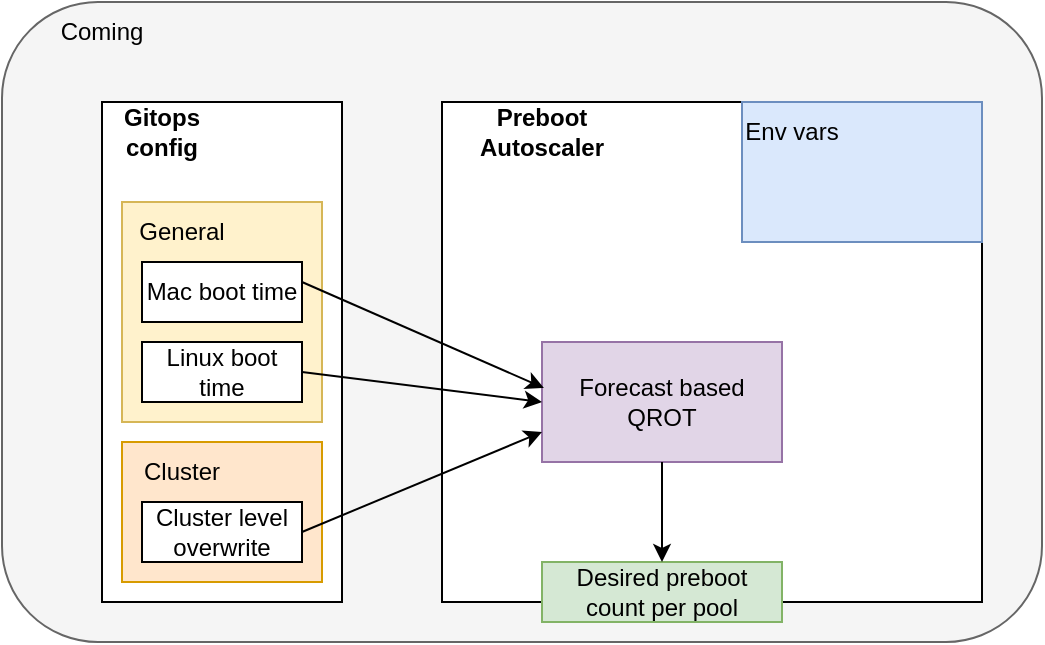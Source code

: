 <mxfile version="19.0.0" type="github">
  <diagram id="HwAW7M-dxqKqn_WIGnJu" name="Page-1">
    <mxGraphModel dx="1234" dy="714" grid="1" gridSize="10" guides="1" tooltips="1" connect="1" arrows="1" fold="1" page="1" pageScale="1" pageWidth="827" pageHeight="1169" math="0" shadow="0">
      <root>
        <mxCell id="0" />
        <mxCell id="1" parent="0" />
        <mxCell id="FJEBCn0wj6pOSMf_bTM--12" value="" style="rounded=1;whiteSpace=wrap;html=1;fillColor=#f5f5f5;fontColor=#333333;strokeColor=#666666;" vertex="1" parent="1">
          <mxGeometry x="60" y="70" width="520" height="320" as="geometry" />
        </mxCell>
        <mxCell id="FJEBCn0wj6pOSMf_bTM--1" value="" style="rounded=0;whiteSpace=wrap;html=1;" vertex="1" parent="1">
          <mxGeometry x="280" y="120" width="270" height="250" as="geometry" />
        </mxCell>
        <mxCell id="FJEBCn0wj6pOSMf_bTM--2" value="Preboot Autoscaler" style="text;html=1;strokeColor=none;fillColor=none;align=center;verticalAlign=middle;whiteSpace=wrap;rounded=0;fontStyle=1" vertex="1" parent="1">
          <mxGeometry x="280" y="120" width="100" height="30" as="geometry" />
        </mxCell>
        <mxCell id="FJEBCn0wj6pOSMf_bTM--3" value="" style="rounded=0;whiteSpace=wrap;html=1;fillColor=#dae8fc;strokeColor=#6c8ebf;" vertex="1" parent="1">
          <mxGeometry x="430" y="120" width="120" height="70" as="geometry" />
        </mxCell>
        <mxCell id="FJEBCn0wj6pOSMf_bTM--4" value="Env vars" style="text;html=1;strokeColor=none;fillColor=none;align=center;verticalAlign=middle;whiteSpace=wrap;rounded=0;" vertex="1" parent="1">
          <mxGeometry x="430" y="120" width="50" height="30" as="geometry" />
        </mxCell>
        <mxCell id="FJEBCn0wj6pOSMf_bTM--6" value="Forecast based QROT" style="rounded=0;whiteSpace=wrap;html=1;fillColor=#e1d5e7;strokeColor=#9673a6;" vertex="1" parent="1">
          <mxGeometry x="330" y="240" width="120" height="60" as="geometry" />
        </mxCell>
        <mxCell id="FJEBCn0wj6pOSMf_bTM--7" value="" style="rounded=0;whiteSpace=wrap;html=1;" vertex="1" parent="1">
          <mxGeometry x="110" y="120" width="120" height="250" as="geometry" />
        </mxCell>
        <mxCell id="FJEBCn0wj6pOSMf_bTM--8" value="Gitops config" style="text;html=1;strokeColor=none;fillColor=none;align=center;verticalAlign=middle;whiteSpace=wrap;rounded=0;fontStyle=1" vertex="1" parent="1">
          <mxGeometry x="110" y="120" width="60" height="30" as="geometry" />
        </mxCell>
        <mxCell id="FJEBCn0wj6pOSMf_bTM--10" value="Desired preboot count per pool" style="rounded=0;whiteSpace=wrap;html=1;fillColor=#d5e8d4;strokeColor=#82b366;" vertex="1" parent="1">
          <mxGeometry x="330" y="350" width="120" height="30" as="geometry" />
        </mxCell>
        <mxCell id="FJEBCn0wj6pOSMf_bTM--11" value="" style="endArrow=classic;html=1;rounded=0;exitX=0.5;exitY=1;exitDx=0;exitDy=0;entryX=0.5;entryY=0;entryDx=0;entryDy=0;" edge="1" parent="1" source="FJEBCn0wj6pOSMf_bTM--6" target="FJEBCn0wj6pOSMf_bTM--10">
          <mxGeometry width="50" height="50" relative="1" as="geometry">
            <mxPoint x="390" y="360" as="sourcePoint" />
            <mxPoint x="440" y="310" as="targetPoint" />
          </mxGeometry>
        </mxCell>
        <mxCell id="FJEBCn0wj6pOSMf_bTM--13" value="Coming" style="text;html=1;strokeColor=none;fillColor=none;align=center;verticalAlign=middle;whiteSpace=wrap;rounded=0;" vertex="1" parent="1">
          <mxGeometry x="80" y="70" width="60" height="30" as="geometry" />
        </mxCell>
        <mxCell id="FJEBCn0wj6pOSMf_bTM--14" value="" style="rounded=0;whiteSpace=wrap;html=1;fillColor=#fff2cc;strokeColor=#d6b656;" vertex="1" parent="1">
          <mxGeometry x="120" y="170" width="100" height="110" as="geometry" />
        </mxCell>
        <mxCell id="FJEBCn0wj6pOSMf_bTM--15" value="General" style="text;html=1;strokeColor=none;fillColor=none;align=center;verticalAlign=middle;whiteSpace=wrap;rounded=0;" vertex="1" parent="1">
          <mxGeometry x="120" y="170" width="60" height="30" as="geometry" />
        </mxCell>
        <mxCell id="FJEBCn0wj6pOSMf_bTM--16" value="Linux boot time" style="rounded=0;whiteSpace=wrap;html=1;" vertex="1" parent="1">
          <mxGeometry x="130" y="240" width="80" height="30" as="geometry" />
        </mxCell>
        <mxCell id="FJEBCn0wj6pOSMf_bTM--17" value="Mac boot time" style="rounded=0;whiteSpace=wrap;html=1;" vertex="1" parent="1">
          <mxGeometry x="130" y="200" width="80" height="30" as="geometry" />
        </mxCell>
        <mxCell id="FJEBCn0wj6pOSMf_bTM--18" value="" style="rounded=0;whiteSpace=wrap;html=1;fillColor=#ffe6cc;strokeColor=#d79b00;" vertex="1" parent="1">
          <mxGeometry x="120" y="290" width="100" height="70" as="geometry" />
        </mxCell>
        <mxCell id="FJEBCn0wj6pOSMf_bTM--19" value="Cluster" style="text;html=1;strokeColor=none;fillColor=none;align=center;verticalAlign=middle;whiteSpace=wrap;rounded=0;" vertex="1" parent="1">
          <mxGeometry x="120" y="290" width="60" height="30" as="geometry" />
        </mxCell>
        <mxCell id="FJEBCn0wj6pOSMf_bTM--21" value="Cluster level overwrite" style="rounded=0;whiteSpace=wrap;html=1;" vertex="1" parent="1">
          <mxGeometry x="130" y="320" width="80" height="30" as="geometry" />
        </mxCell>
        <mxCell id="FJEBCn0wj6pOSMf_bTM--22" value="" style="endArrow=classic;html=1;rounded=0;exitX=1;exitY=0.5;exitDx=0;exitDy=0;entryX=0;entryY=0.75;entryDx=0;entryDy=0;" edge="1" parent="1" source="FJEBCn0wj6pOSMf_bTM--21" target="FJEBCn0wj6pOSMf_bTM--6">
          <mxGeometry width="50" height="50" relative="1" as="geometry">
            <mxPoint x="390" y="360" as="sourcePoint" />
            <mxPoint x="440" y="310" as="targetPoint" />
          </mxGeometry>
        </mxCell>
        <mxCell id="FJEBCn0wj6pOSMf_bTM--23" value="" style="endArrow=classic;html=1;rounded=0;exitX=1;exitY=0.5;exitDx=0;exitDy=0;entryX=0;entryY=0.5;entryDx=0;entryDy=0;" edge="1" parent="1" source="FJEBCn0wj6pOSMf_bTM--16" target="FJEBCn0wj6pOSMf_bTM--6">
          <mxGeometry width="50" height="50" relative="1" as="geometry">
            <mxPoint x="390" y="360" as="sourcePoint" />
            <mxPoint x="440" y="310" as="targetPoint" />
          </mxGeometry>
        </mxCell>
        <mxCell id="FJEBCn0wj6pOSMf_bTM--24" value="" style="endArrow=classic;html=1;rounded=0;entryX=0.008;entryY=0.383;entryDx=0;entryDy=0;entryPerimeter=0;" edge="1" parent="1" target="FJEBCn0wj6pOSMf_bTM--6">
          <mxGeometry width="50" height="50" relative="1" as="geometry">
            <mxPoint x="210" y="210" as="sourcePoint" />
            <mxPoint x="440" y="310" as="targetPoint" />
          </mxGeometry>
        </mxCell>
      </root>
    </mxGraphModel>
  </diagram>
</mxfile>
